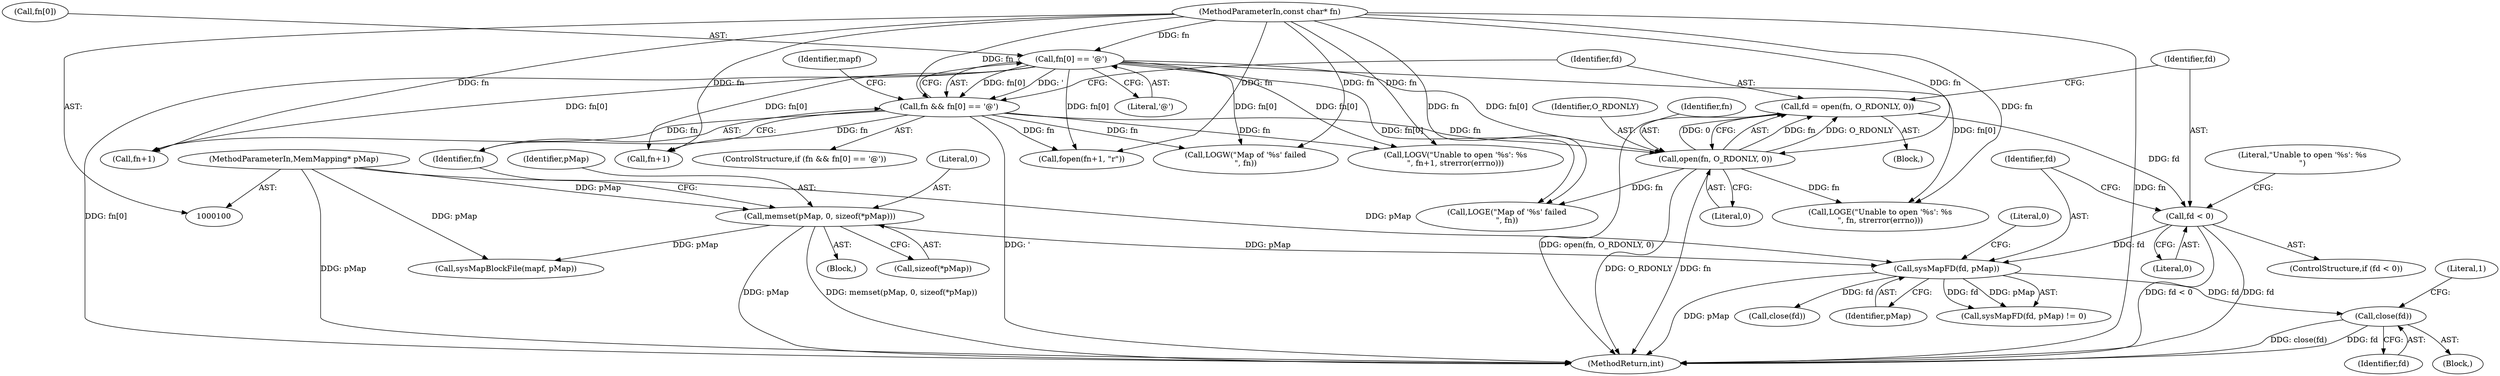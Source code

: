 digraph "0_Android_28a566f7731b4cb76d2a9ba16d997ac5aeb07dad_1@API" {
"1000191" [label="(Call,close(fd))"];
"1000183" [label="(Call,sysMapFD(fd, pMap))"];
"1000169" [label="(Call,fd < 0)"];
"1000162" [label="(Call,fd = open(fn, O_RDONLY, 0))"];
"1000164" [label="(Call,open(fn, O_RDONLY, 0))"];
"1000113" [label="(Call,fn[0] == '@')"];
"1000101" [label="(MethodParameterIn,const char* fn)"];
"1000111" [label="(Call,fn && fn[0] == '@')"];
"1000104" [label="(Call,memset(pMap, 0, sizeof(*pMap)))"];
"1000102" [label="(MethodParameterIn,MemMapping* pMap)"];
"1000105" [label="(Identifier,pMap)"];
"1000112" [label="(Identifier,fn)"];
"1000104" [label="(Call,memset(pMap, 0, sizeof(*pMap)))"];
"1000195" [label="(Literal,1)"];
"1000171" [label="(Literal,0)"];
"1000191" [label="(Call,close(fd))"];
"1000160" [label="(Block,)"];
"1000200" [label="(MethodReturn,int)"];
"1000186" [label="(Literal,0)"];
"1000169" [label="(Call,fd < 0)"];
"1000164" [label="(Call,open(fn, O_RDONLY, 0))"];
"1000163" [label="(Identifier,fd)"];
"1000170" [label="(Identifier,fd)"];
"1000182" [label="(Call,sysMapFD(fd, pMap) != 0)"];
"1000166" [label="(Identifier,O_RDONLY)"];
"1000134" [label="(Call,fn+1)"];
"1000187" [label="(Block,)"];
"1000196" [label="(Call,close(fd))"];
"1000123" [label="(Call,fn+1)"];
"1000165" [label="(Identifier,fn)"];
"1000174" [label="(Literal,\"Unable to open '%s': %s\n\")"];
"1000144" [label="(Call,sysMapBlockFile(mapf, pMap))"];
"1000192" [label="(Identifier,fd)"];
"1000188" [label="(Call,LOGE(\"Map of '%s' failed\n\", fn))"];
"1000117" [label="(Literal,'@')"];
"1000121" [label="(Identifier,mapf)"];
"1000184" [label="(Identifier,fd)"];
"1000110" [label="(ControlStructure,if (fn && fn[0] == '@'))"];
"1000183" [label="(Call,sysMapFD(fd, pMap))"];
"1000173" [label="(Call,LOGE(\"Unable to open '%s': %s\n\", fn, strerror(errno)))"];
"1000167" [label="(Literal,0)"];
"1000111" [label="(Call,fn && fn[0] == '@')"];
"1000162" [label="(Call,fd = open(fn, O_RDONLY, 0))"];
"1000168" [label="(ControlStructure,if (fd < 0))"];
"1000185" [label="(Identifier,pMap)"];
"1000101" [label="(MethodParameterIn,const char* fn)"];
"1000102" [label="(MethodParameterIn,MemMapping* pMap)"];
"1000103" [label="(Block,)"];
"1000122" [label="(Call,fopen(fn+1, \"r\"))"];
"1000114" [label="(Call,fn[0])"];
"1000149" [label="(Call,LOGW(\"Map of '%s' failed\n\", fn))"];
"1000107" [label="(Call,sizeof(*pMap))"];
"1000113" [label="(Call,fn[0] == '@')"];
"1000106" [label="(Literal,0)"];
"1000132" [label="(Call,LOGV(\"Unable to open '%s': %s\n\", fn+1, strerror(errno)))"];
"1000191" -> "1000187"  [label="AST: "];
"1000191" -> "1000192"  [label="CFG: "];
"1000192" -> "1000191"  [label="AST: "];
"1000195" -> "1000191"  [label="CFG: "];
"1000191" -> "1000200"  [label="DDG: close(fd)"];
"1000191" -> "1000200"  [label="DDG: fd"];
"1000183" -> "1000191"  [label="DDG: fd"];
"1000183" -> "1000182"  [label="AST: "];
"1000183" -> "1000185"  [label="CFG: "];
"1000184" -> "1000183"  [label="AST: "];
"1000185" -> "1000183"  [label="AST: "];
"1000186" -> "1000183"  [label="CFG: "];
"1000183" -> "1000200"  [label="DDG: pMap"];
"1000183" -> "1000182"  [label="DDG: fd"];
"1000183" -> "1000182"  [label="DDG: pMap"];
"1000169" -> "1000183"  [label="DDG: fd"];
"1000104" -> "1000183"  [label="DDG: pMap"];
"1000102" -> "1000183"  [label="DDG: pMap"];
"1000183" -> "1000196"  [label="DDG: fd"];
"1000169" -> "1000168"  [label="AST: "];
"1000169" -> "1000171"  [label="CFG: "];
"1000170" -> "1000169"  [label="AST: "];
"1000171" -> "1000169"  [label="AST: "];
"1000174" -> "1000169"  [label="CFG: "];
"1000184" -> "1000169"  [label="CFG: "];
"1000169" -> "1000200"  [label="DDG: fd < 0"];
"1000169" -> "1000200"  [label="DDG: fd"];
"1000162" -> "1000169"  [label="DDG: fd"];
"1000162" -> "1000160"  [label="AST: "];
"1000162" -> "1000164"  [label="CFG: "];
"1000163" -> "1000162"  [label="AST: "];
"1000164" -> "1000162"  [label="AST: "];
"1000170" -> "1000162"  [label="CFG: "];
"1000162" -> "1000200"  [label="DDG: open(fn, O_RDONLY, 0)"];
"1000164" -> "1000162"  [label="DDG: fn"];
"1000164" -> "1000162"  [label="DDG: O_RDONLY"];
"1000164" -> "1000162"  [label="DDG: 0"];
"1000164" -> "1000167"  [label="CFG: "];
"1000165" -> "1000164"  [label="AST: "];
"1000166" -> "1000164"  [label="AST: "];
"1000167" -> "1000164"  [label="AST: "];
"1000164" -> "1000200"  [label="DDG: O_RDONLY"];
"1000164" -> "1000200"  [label="DDG: fn"];
"1000113" -> "1000164"  [label="DDG: fn[0]"];
"1000111" -> "1000164"  [label="DDG: fn"];
"1000101" -> "1000164"  [label="DDG: fn"];
"1000164" -> "1000173"  [label="DDG: fn"];
"1000164" -> "1000188"  [label="DDG: fn"];
"1000113" -> "1000111"  [label="AST: "];
"1000113" -> "1000117"  [label="CFG: "];
"1000114" -> "1000113"  [label="AST: "];
"1000117" -> "1000113"  [label="AST: "];
"1000111" -> "1000113"  [label="CFG: "];
"1000113" -> "1000200"  [label="DDG: fn[0]"];
"1000113" -> "1000111"  [label="DDG: fn[0]"];
"1000113" -> "1000111"  [label="DDG: '"];
"1000101" -> "1000113"  [label="DDG: fn"];
"1000113" -> "1000122"  [label="DDG: fn[0]"];
"1000113" -> "1000123"  [label="DDG: fn[0]"];
"1000113" -> "1000132"  [label="DDG: fn[0]"];
"1000113" -> "1000134"  [label="DDG: fn[0]"];
"1000113" -> "1000149"  [label="DDG: fn[0]"];
"1000113" -> "1000173"  [label="DDG: fn[0]"];
"1000113" -> "1000188"  [label="DDG: fn[0]"];
"1000101" -> "1000100"  [label="AST: "];
"1000101" -> "1000200"  [label="DDG: fn"];
"1000101" -> "1000111"  [label="DDG: fn"];
"1000101" -> "1000122"  [label="DDG: fn"];
"1000101" -> "1000123"  [label="DDG: fn"];
"1000101" -> "1000132"  [label="DDG: fn"];
"1000101" -> "1000134"  [label="DDG: fn"];
"1000101" -> "1000149"  [label="DDG: fn"];
"1000101" -> "1000173"  [label="DDG: fn"];
"1000101" -> "1000188"  [label="DDG: fn"];
"1000111" -> "1000110"  [label="AST: "];
"1000111" -> "1000112"  [label="CFG: "];
"1000112" -> "1000111"  [label="AST: "];
"1000121" -> "1000111"  [label="CFG: "];
"1000163" -> "1000111"  [label="CFG: "];
"1000111" -> "1000200"  [label="DDG: '"];
"1000111" -> "1000122"  [label="DDG: fn"];
"1000111" -> "1000123"  [label="DDG: fn"];
"1000111" -> "1000132"  [label="DDG: fn"];
"1000111" -> "1000134"  [label="DDG: fn"];
"1000111" -> "1000149"  [label="DDG: fn"];
"1000104" -> "1000103"  [label="AST: "];
"1000104" -> "1000107"  [label="CFG: "];
"1000105" -> "1000104"  [label="AST: "];
"1000106" -> "1000104"  [label="AST: "];
"1000107" -> "1000104"  [label="AST: "];
"1000112" -> "1000104"  [label="CFG: "];
"1000104" -> "1000200"  [label="DDG: pMap"];
"1000104" -> "1000200"  [label="DDG: memset(pMap, 0, sizeof(*pMap))"];
"1000102" -> "1000104"  [label="DDG: pMap"];
"1000104" -> "1000144"  [label="DDG: pMap"];
"1000102" -> "1000100"  [label="AST: "];
"1000102" -> "1000200"  [label="DDG: pMap"];
"1000102" -> "1000144"  [label="DDG: pMap"];
}

